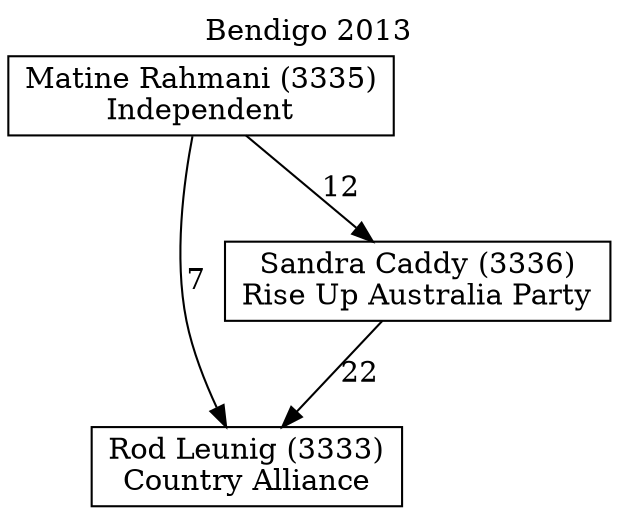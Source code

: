// House preference flow
digraph "Rod Leunig (3333)_Bendigo_2013" {
	graph [label="Bendigo 2013" labelloc=t mclimit=10]
	node [shape=box]
	"Rod Leunig (3333)" [label="Rod Leunig (3333)
Country Alliance"]
	"Sandra Caddy (3336)" [label="Sandra Caddy (3336)
Rise Up Australia Party"]
	"Matine Rahmani (3335)" [label="Matine Rahmani (3335)
Independent"]
	"Sandra Caddy (3336)" -> "Rod Leunig (3333)" [label=22]
	"Matine Rahmani (3335)" -> "Sandra Caddy (3336)" [label=12]
	"Matine Rahmani (3335)" -> "Rod Leunig (3333)" [label=7]
}
